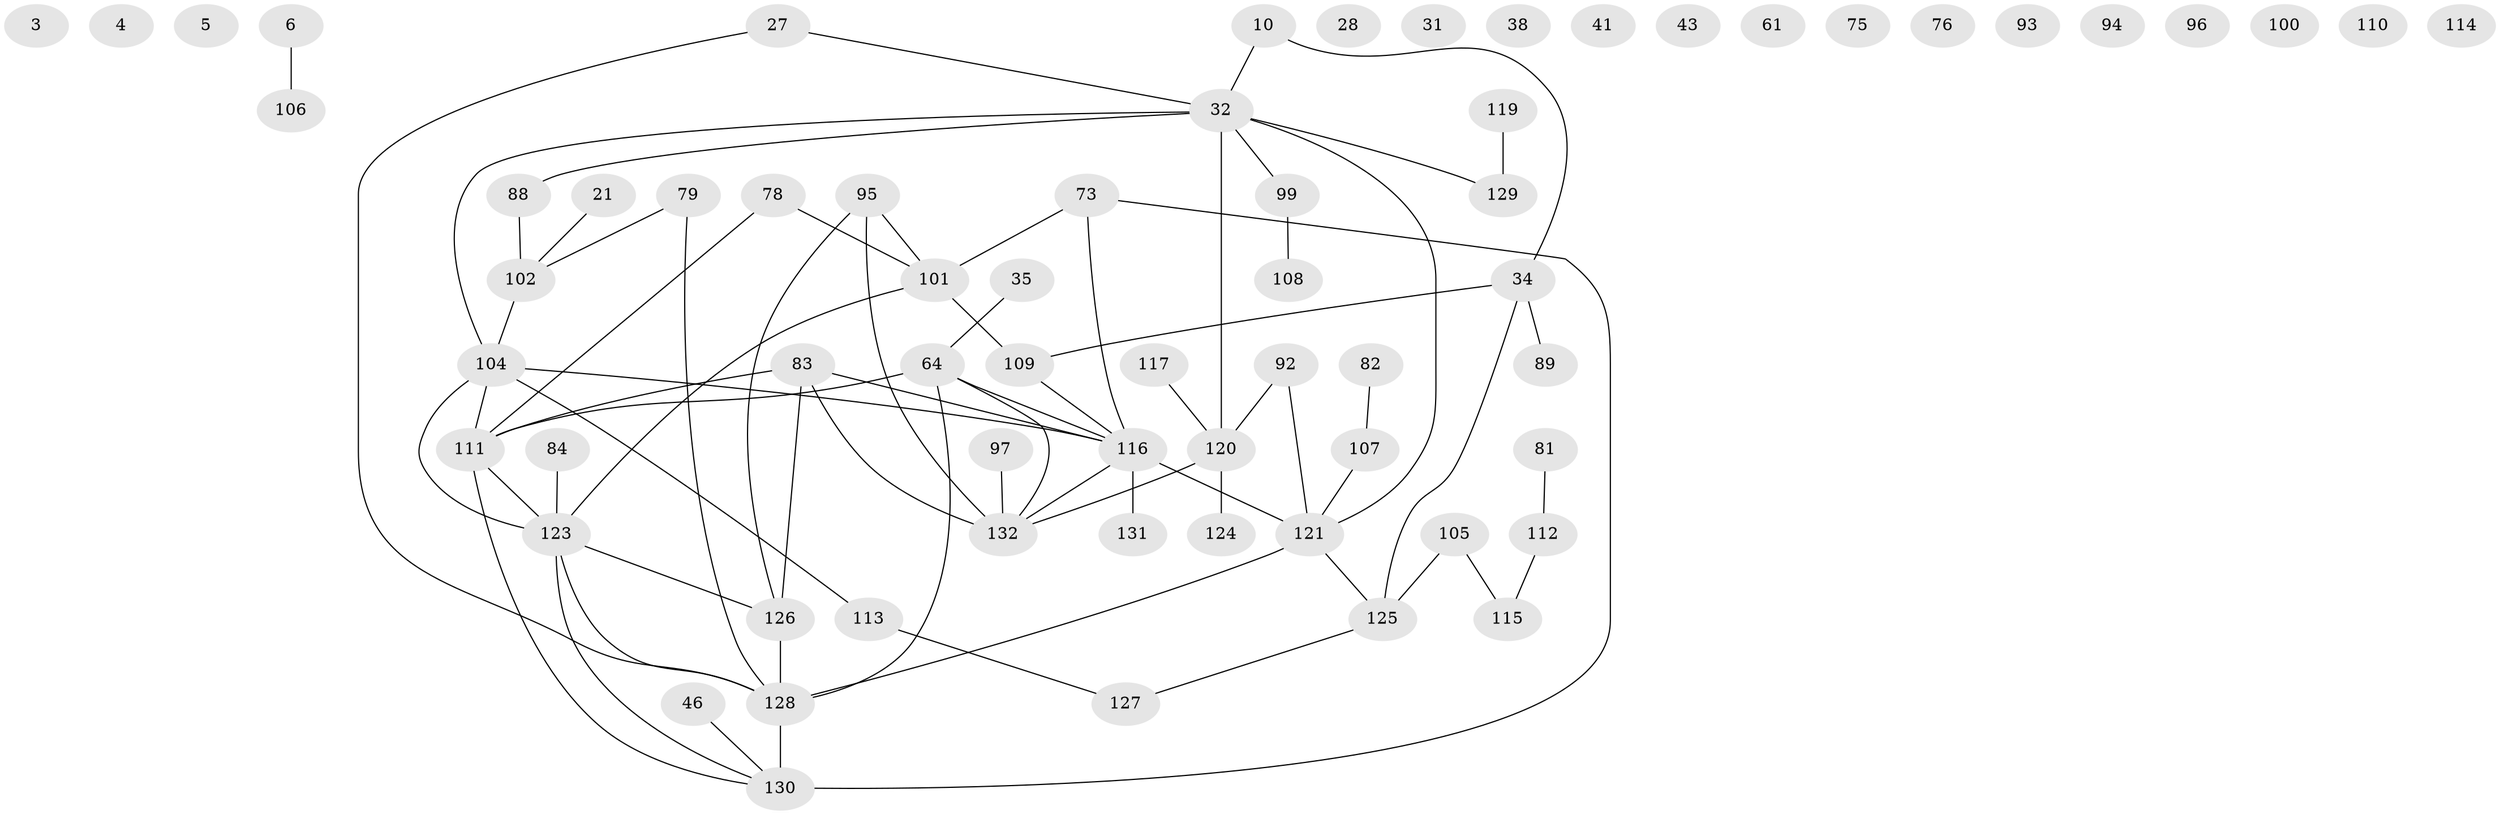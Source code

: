 // original degree distribution, {3: 0.24242424242424243, 5: 0.06818181818181818, 0: 0.12878787878787878, 1: 0.1893939393939394, 2: 0.23484848484848486, 8: 0.015151515151515152, 4: 0.09848484848484848, 6: 0.022727272727272728}
// Generated by graph-tools (version 1.1) at 2025/39/03/09/25 04:39:09]
// undirected, 66 vertices, 73 edges
graph export_dot {
graph [start="1"]
  node [color=gray90,style=filled];
  3;
  4;
  5;
  6;
  10;
  21;
  27;
  28;
  31;
  32 [super="+13+29"];
  34;
  35;
  38;
  41;
  43;
  46;
  61;
  64 [super="+57"];
  73 [super="+2"];
  75;
  76;
  78 [super="+40"];
  79;
  81;
  82;
  83 [super="+1+71+65"];
  84;
  88;
  89;
  92;
  93;
  94;
  95;
  96;
  97;
  99 [super="+90"];
  100;
  101 [super="+30+67"];
  102;
  104 [super="+44+50+91"];
  105;
  106;
  107;
  108;
  109;
  110;
  111 [super="+77+58"];
  112 [super="+25+8+39"];
  113;
  114;
  115;
  116 [super="+22+69+60"];
  117;
  119;
  120 [super="+55"];
  121 [super="+9+17+53+72"];
  123 [super="+18+103+86"];
  124;
  125;
  126 [super="+74+80"];
  127 [super="+54"];
  128 [super="+12+11+122"];
  129 [super="+16"];
  130 [super="+48+87"];
  131;
  132 [super="+52+68"];
  6 -- 106;
  10 -- 34;
  10 -- 32;
  21 -- 102;
  27 -- 32;
  27 -- 128;
  32 -- 88;
  32 -- 120 [weight=2];
  32 -- 129;
  32 -- 104 [weight=2];
  32 -- 121 [weight=2];
  32 -- 99;
  34 -- 89;
  34 -- 109;
  34 -- 125;
  35 -- 64;
  46 -- 130;
  64 -- 132;
  64 -- 116;
  64 -- 128;
  64 -- 111 [weight=2];
  73 -- 130 [weight=2];
  73 -- 116 [weight=2];
  73 -- 101;
  78 -- 111 [weight=3];
  78 -- 101;
  79 -- 102;
  79 -- 128;
  81 -- 112;
  82 -- 107;
  83 -- 132 [weight=2];
  83 -- 126 [weight=2];
  83 -- 116;
  83 -- 111;
  84 -- 123;
  88 -- 102;
  92 -- 120;
  92 -- 121;
  95 -- 101;
  95 -- 132 [weight=2];
  95 -- 126;
  97 -- 132;
  99 -- 108;
  101 -- 109;
  101 -- 123;
  102 -- 104;
  104 -- 116 [weight=2];
  104 -- 113;
  104 -- 111;
  104 -- 123;
  105 -- 115;
  105 -- 125;
  107 -- 121;
  109 -- 116 [weight=2];
  111 -- 130;
  111 -- 123;
  112 -- 115;
  113 -- 127;
  116 -- 131;
  116 -- 132;
  116 -- 121;
  117 -- 120;
  119 -- 129;
  120 -- 124;
  120 -- 132 [weight=2];
  121 -- 128 [weight=3];
  121 -- 125;
  123 -- 126;
  123 -- 130;
  123 -- 128;
  125 -- 127;
  126 -- 128 [weight=2];
  128 -- 130 [weight=2];
}
